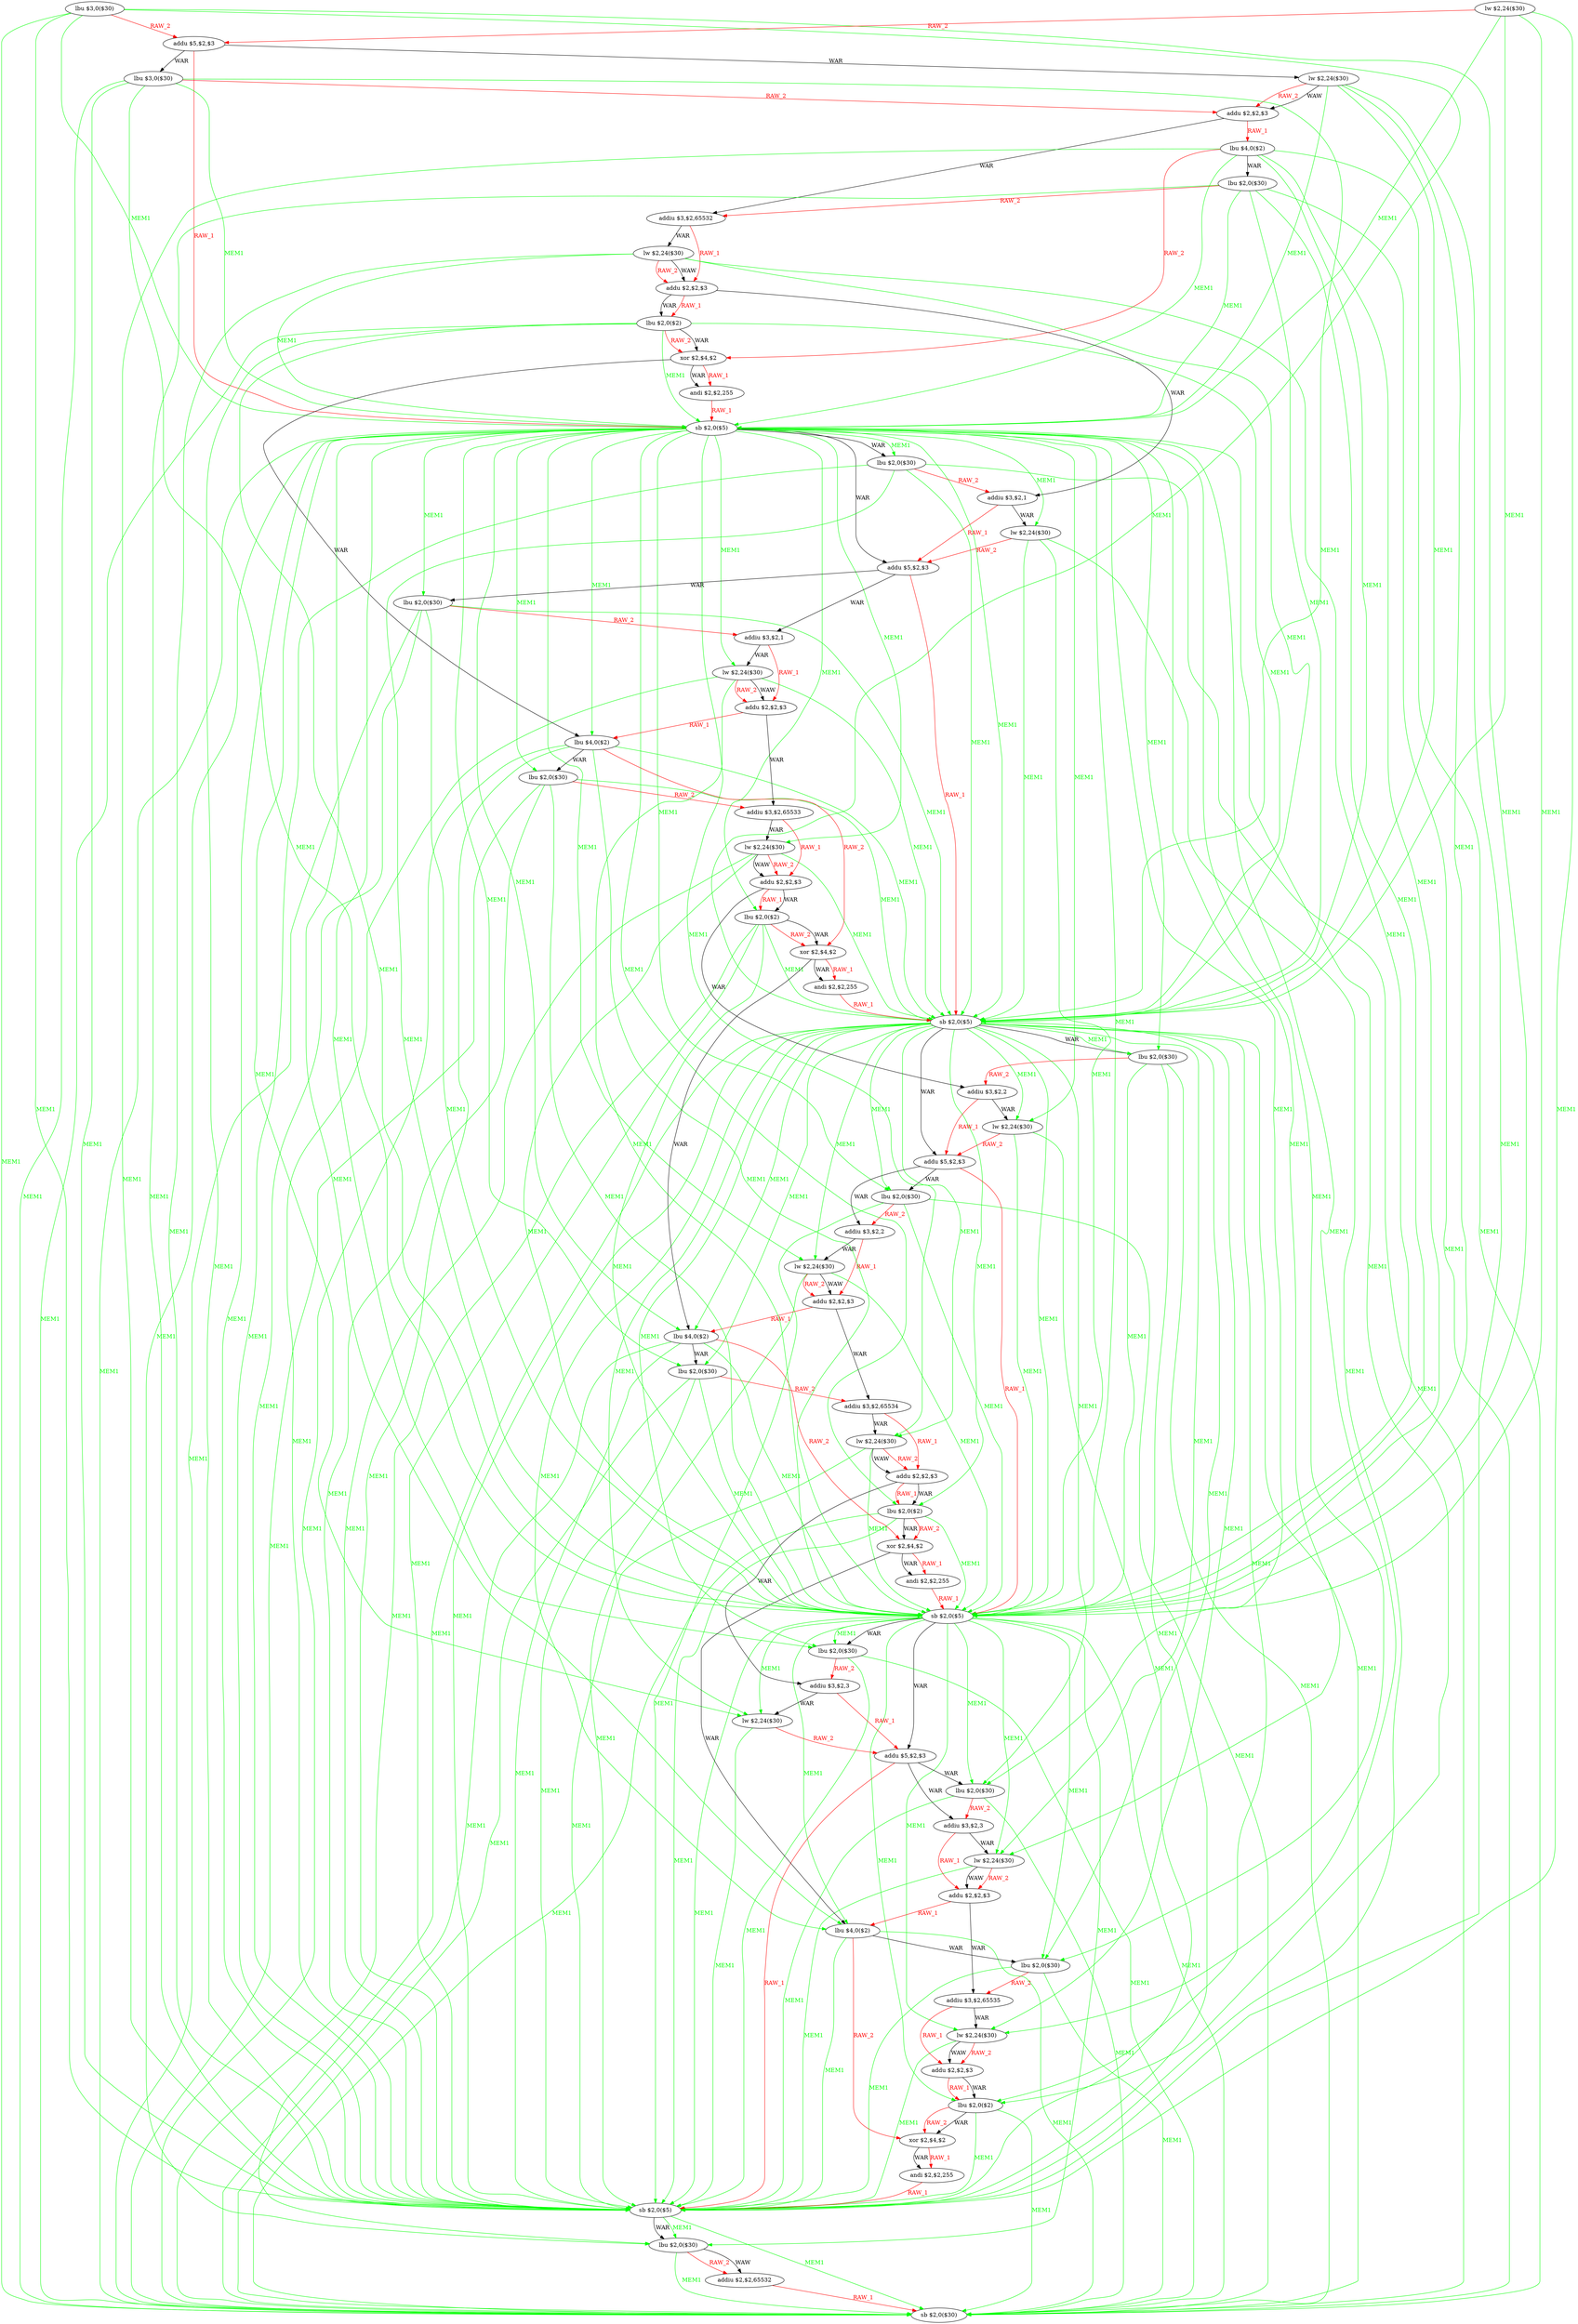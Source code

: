 digraph G1 {
node [shape = ellipse];
i0 [label = "lbu $3,0($30)"] ;
i0 ->  i68 [color = green, fontcolor = green, label= "MEM1"];
i0 ->  i65 [color = green, fontcolor = green, label= "MEM1"];
i0 ->  i48 [color = green, fontcolor = green, label= "MEM1"];
i0 ->  i31 [color = green, fontcolor = green, label= "MEM1"];
i0 ->  i14 [color = green, fontcolor = green, label= "MEM1"];
i0 ->  i2 [color = red, fontcolor = red, label= "RAW_2"];
i68 [label = "sb $2,0($30)"] ;
i65 [label = "sb $2,0($5)"] ;
i65 ->  i68 [color = green, fontcolor = green, label= "MEM1"];
i65 ->  i66 [label= "WAR"];
i65 ->  i66 [color = green, fontcolor = green, label= "MEM1"];
i66 [label = "lbu $2,0($30)"] ;
i66 ->  i68 [color = green, fontcolor = green, label= "MEM1"];
i66 ->  i67 [color = red, fontcolor = red, label= "RAW_2"];
i66 ->  i67 [label= "WAW"];
i67 [label = "addiu $2,$2,65532"] ;
i67 ->  i68 [color = red, fontcolor = red, label= "RAW_1"];
i48 [label = "sb $2,0($5)"] ;
i48 ->  i68 [color = green, fontcolor = green, label= "MEM1"];
i48 ->  i66 [color = green, fontcolor = green, label= "MEM1"];
i48 ->  i65 [color = green, fontcolor = green, label= "MEM1"];
i48 ->  i62 [color = green, fontcolor = green, label= "MEM1"];
i48 ->  i60 [color = green, fontcolor = green, label= "MEM1"];
i48 ->  i58 [color = green, fontcolor = green, label= "MEM1"];
i48 ->  i57 [color = green, fontcolor = green, label= "MEM1"];
i48 ->  i55 [color = green, fontcolor = green, label= "MEM1"];
i48 ->  i53 [color = green, fontcolor = green, label= "MEM1"];
i48 ->  i52 [label= "WAR"];
i48 ->  i51 [color = green, fontcolor = green, label= "MEM1"];
i48 ->  i49 [label= "WAR"];
i48 ->  i49 [color = green, fontcolor = green, label= "MEM1"];
i62 [label = "lbu $2,0($2)"] ;
i62 ->  i68 [color = green, fontcolor = green, label= "MEM1"];
i62 ->  i65 [color = green, fontcolor = green, label= "MEM1"];
i62 ->  i63 [color = red, fontcolor = red, label= "RAW_2"];
i62 ->  i63 [label= "WAR"];
i63 [label = "xor $2,$4,$2"] ;
i63 ->  i64 [color = red, fontcolor = red, label= "RAW_1"];
i63 ->  i64 [label= "WAR"];
i64 [label = "andi $2,$2,255"] ;
i64 ->  i65 [color = red, fontcolor = red, label= "RAW_1"];
i60 [label = "lw $2,24($30)"] ;
i60 ->  i65 [color = green, fontcolor = green, label= "MEM1"];
i60 ->  i61 [color = red, fontcolor = red, label= "RAW_2"];
i60 ->  i61 [label= "WAW"];
i61 [label = "addu $2,$2,$3"] ;
i61 ->  i62 [color = red, fontcolor = red, label= "RAW_1"];
i61 ->  i62 [label= "WAR"];
i58 [label = "lbu $2,0($30)"] ;
i58 ->  i68 [color = green, fontcolor = green, label= "MEM1"];
i58 ->  i65 [color = green, fontcolor = green, label= "MEM1"];
i58 ->  i59 [color = red, fontcolor = red, label= "RAW_2"];
i59 [label = "addiu $3,$2,65535"] ;
i59 ->  i61 [color = red, fontcolor = red, label= "RAW_1"];
i59 ->  i60 [label= "WAR"];
i57 [label = "lbu $4,0($2)"] ;
i57 ->  i68 [color = green, fontcolor = green, label= "MEM1"];
i57 ->  i65 [color = green, fontcolor = green, label= "MEM1"];
i57 ->  i63 [color = red, fontcolor = red, label= "RAW_2"];
i57 ->  i58 [label= "WAR"];
i55 [label = "lw $2,24($30)"] ;
i55 ->  i65 [color = green, fontcolor = green, label= "MEM1"];
i55 ->  i56 [color = red, fontcolor = red, label= "RAW_2"];
i55 ->  i56 [label= "WAW"];
i56 [label = "addu $2,$2,$3"] ;
i56 ->  i59 [label= "WAR"];
i56 ->  i57 [color = red, fontcolor = red, label= "RAW_1"];
i53 [label = "lbu $2,0($30)"] ;
i53 ->  i68 [color = green, fontcolor = green, label= "MEM1"];
i53 ->  i65 [color = green, fontcolor = green, label= "MEM1"];
i53 ->  i54 [color = red, fontcolor = red, label= "RAW_2"];
i54 [label = "addiu $3,$2,3"] ;
i54 ->  i56 [color = red, fontcolor = red, label= "RAW_1"];
i54 ->  i55 [label= "WAR"];
i52 [label = "addu $5,$2,$3"] ;
i52 ->  i65 [color = red, fontcolor = red, label= "RAW_1"];
i52 ->  i54 [label= "WAR"];
i52 ->  i53 [label= "WAR"];
i51 [label = "lw $2,24($30)"] ;
i51 ->  i65 [color = green, fontcolor = green, label= "MEM1"];
i51 ->  i52 [color = red, fontcolor = red, label= "RAW_2"];
i49 [label = "lbu $2,0($30)"] ;
i49 ->  i68 [color = green, fontcolor = green, label= "MEM1"];
i49 ->  i65 [color = green, fontcolor = green, label= "MEM1"];
i49 ->  i50 [color = red, fontcolor = red, label= "RAW_2"];
i50 [label = "addiu $3,$2,3"] ;
i50 ->  i52 [color = red, fontcolor = red, label= "RAW_1"];
i50 ->  i51 [label= "WAR"];
i31 [label = "sb $2,0($5)"] ;
i31 ->  i68 [color = green, fontcolor = green, label= "MEM1"];
i31 ->  i66 [color = green, fontcolor = green, label= "MEM1"];
i31 ->  i65 [color = green, fontcolor = green, label= "MEM1"];
i31 ->  i62 [color = green, fontcolor = green, label= "MEM1"];
i31 ->  i60 [color = green, fontcolor = green, label= "MEM1"];
i31 ->  i58 [color = green, fontcolor = green, label= "MEM1"];
i31 ->  i57 [color = green, fontcolor = green, label= "MEM1"];
i31 ->  i55 [color = green, fontcolor = green, label= "MEM1"];
i31 ->  i53 [color = green, fontcolor = green, label= "MEM1"];
i31 ->  i51 [color = green, fontcolor = green, label= "MEM1"];
i31 ->  i49 [color = green, fontcolor = green, label= "MEM1"];
i31 ->  i48 [color = green, fontcolor = green, label= "MEM1"];
i31 ->  i45 [color = green, fontcolor = green, label= "MEM1"];
i31 ->  i43 [color = green, fontcolor = green, label= "MEM1"];
i31 ->  i41 [color = green, fontcolor = green, label= "MEM1"];
i31 ->  i40 [color = green, fontcolor = green, label= "MEM1"];
i31 ->  i38 [color = green, fontcolor = green, label= "MEM1"];
i31 ->  i36 [color = green, fontcolor = green, label= "MEM1"];
i31 ->  i35 [label= "WAR"];
i31 ->  i34 [color = green, fontcolor = green, label= "MEM1"];
i31 ->  i32 [label= "WAR"];
i31 ->  i32 [color = green, fontcolor = green, label= "MEM1"];
i45 [label = "lbu $2,0($2)"] ;
i45 ->  i68 [color = green, fontcolor = green, label= "MEM1"];
i45 ->  i65 [color = green, fontcolor = green, label= "MEM1"];
i45 ->  i48 [color = green, fontcolor = green, label= "MEM1"];
i45 ->  i46 [color = red, fontcolor = red, label= "RAW_2"];
i45 ->  i46 [label= "WAR"];
i46 [label = "xor $2,$4,$2"] ;
i46 ->  i57 [label= "WAR"];
i46 ->  i47 [color = red, fontcolor = red, label= "RAW_1"];
i46 ->  i47 [label= "WAR"];
i47 [label = "andi $2,$2,255"] ;
i47 ->  i48 [color = red, fontcolor = red, label= "RAW_1"];
i43 [label = "lw $2,24($30)"] ;
i43 ->  i65 [color = green, fontcolor = green, label= "MEM1"];
i43 ->  i48 [color = green, fontcolor = green, label= "MEM1"];
i43 ->  i44 [color = red, fontcolor = red, label= "RAW_2"];
i43 ->  i44 [label= "WAW"];
i44 [label = "addu $2,$2,$3"] ;
i44 ->  i50 [label= "WAR"];
i44 ->  i45 [color = red, fontcolor = red, label= "RAW_1"];
i44 ->  i45 [label= "WAR"];
i41 [label = "lbu $2,0($30)"] ;
i41 ->  i68 [color = green, fontcolor = green, label= "MEM1"];
i41 ->  i65 [color = green, fontcolor = green, label= "MEM1"];
i41 ->  i48 [color = green, fontcolor = green, label= "MEM1"];
i41 ->  i42 [color = red, fontcolor = red, label= "RAW_2"];
i42 [label = "addiu $3,$2,65534"] ;
i42 ->  i44 [color = red, fontcolor = red, label= "RAW_1"];
i42 ->  i43 [label= "WAR"];
i40 [label = "lbu $4,0($2)"] ;
i40 ->  i68 [color = green, fontcolor = green, label= "MEM1"];
i40 ->  i65 [color = green, fontcolor = green, label= "MEM1"];
i40 ->  i48 [color = green, fontcolor = green, label= "MEM1"];
i40 ->  i46 [color = red, fontcolor = red, label= "RAW_2"];
i40 ->  i41 [label= "WAR"];
i38 [label = "lw $2,24($30)"] ;
i38 ->  i65 [color = green, fontcolor = green, label= "MEM1"];
i38 ->  i48 [color = green, fontcolor = green, label= "MEM1"];
i38 ->  i39 [color = red, fontcolor = red, label= "RAW_2"];
i38 ->  i39 [label= "WAW"];
i39 [label = "addu $2,$2,$3"] ;
i39 ->  i42 [label= "WAR"];
i39 ->  i40 [color = red, fontcolor = red, label= "RAW_1"];
i36 [label = "lbu $2,0($30)"] ;
i36 ->  i68 [color = green, fontcolor = green, label= "MEM1"];
i36 ->  i65 [color = green, fontcolor = green, label= "MEM1"];
i36 ->  i48 [color = green, fontcolor = green, label= "MEM1"];
i36 ->  i37 [color = red, fontcolor = red, label= "RAW_2"];
i37 [label = "addiu $3,$2,2"] ;
i37 ->  i39 [color = red, fontcolor = red, label= "RAW_1"];
i37 ->  i38 [label= "WAR"];
i35 [label = "addu $5,$2,$3"] ;
i35 ->  i48 [color = red, fontcolor = red, label= "RAW_1"];
i35 ->  i37 [label= "WAR"];
i35 ->  i36 [label= "WAR"];
i34 [label = "lw $2,24($30)"] ;
i34 ->  i65 [color = green, fontcolor = green, label= "MEM1"];
i34 ->  i48 [color = green, fontcolor = green, label= "MEM1"];
i34 ->  i35 [color = red, fontcolor = red, label= "RAW_2"];
i32 [label = "lbu $2,0($30)"] ;
i32 ->  i68 [color = green, fontcolor = green, label= "MEM1"];
i32 ->  i65 [color = green, fontcolor = green, label= "MEM1"];
i32 ->  i48 [color = green, fontcolor = green, label= "MEM1"];
i32 ->  i33 [color = red, fontcolor = red, label= "RAW_2"];
i33 [label = "addiu $3,$2,2"] ;
i33 ->  i35 [color = red, fontcolor = red, label= "RAW_1"];
i33 ->  i34 [label= "WAR"];
i14 [label = "sb $2,0($5)"] ;
i14 ->  i68 [color = green, fontcolor = green, label= "MEM1"];
i14 ->  i66 [color = green, fontcolor = green, label= "MEM1"];
i14 ->  i65 [color = green, fontcolor = green, label= "MEM1"];
i14 ->  i62 [color = green, fontcolor = green, label= "MEM1"];
i14 ->  i60 [color = green, fontcolor = green, label= "MEM1"];
i14 ->  i58 [color = green, fontcolor = green, label= "MEM1"];
i14 ->  i57 [color = green, fontcolor = green, label= "MEM1"];
i14 ->  i55 [color = green, fontcolor = green, label= "MEM1"];
i14 ->  i53 [color = green, fontcolor = green, label= "MEM1"];
i14 ->  i51 [color = green, fontcolor = green, label= "MEM1"];
i14 ->  i49 [color = green, fontcolor = green, label= "MEM1"];
i14 ->  i48 [color = green, fontcolor = green, label= "MEM1"];
i14 ->  i45 [color = green, fontcolor = green, label= "MEM1"];
i14 ->  i43 [color = green, fontcolor = green, label= "MEM1"];
i14 ->  i41 [color = green, fontcolor = green, label= "MEM1"];
i14 ->  i40 [color = green, fontcolor = green, label= "MEM1"];
i14 ->  i38 [color = green, fontcolor = green, label= "MEM1"];
i14 ->  i36 [color = green, fontcolor = green, label= "MEM1"];
i14 ->  i34 [color = green, fontcolor = green, label= "MEM1"];
i14 ->  i32 [color = green, fontcolor = green, label= "MEM1"];
i14 ->  i31 [color = green, fontcolor = green, label= "MEM1"];
i14 ->  i28 [color = green, fontcolor = green, label= "MEM1"];
i14 ->  i26 [color = green, fontcolor = green, label= "MEM1"];
i14 ->  i24 [color = green, fontcolor = green, label= "MEM1"];
i14 ->  i23 [color = green, fontcolor = green, label= "MEM1"];
i14 ->  i21 [color = green, fontcolor = green, label= "MEM1"];
i14 ->  i19 [color = green, fontcolor = green, label= "MEM1"];
i14 ->  i18 [label= "WAR"];
i14 ->  i17 [color = green, fontcolor = green, label= "MEM1"];
i14 ->  i15 [label= "WAR"];
i14 ->  i15 [color = green, fontcolor = green, label= "MEM1"];
i28 [label = "lbu $2,0($2)"] ;
i28 ->  i68 [color = green, fontcolor = green, label= "MEM1"];
i28 ->  i65 [color = green, fontcolor = green, label= "MEM1"];
i28 ->  i48 [color = green, fontcolor = green, label= "MEM1"];
i28 ->  i31 [color = green, fontcolor = green, label= "MEM1"];
i28 ->  i29 [color = red, fontcolor = red, label= "RAW_2"];
i28 ->  i29 [label= "WAR"];
i29 [label = "xor $2,$4,$2"] ;
i29 ->  i40 [label= "WAR"];
i29 ->  i30 [color = red, fontcolor = red, label= "RAW_1"];
i29 ->  i30 [label= "WAR"];
i30 [label = "andi $2,$2,255"] ;
i30 ->  i31 [color = red, fontcolor = red, label= "RAW_1"];
i26 [label = "lw $2,24($30)"] ;
i26 ->  i65 [color = green, fontcolor = green, label= "MEM1"];
i26 ->  i48 [color = green, fontcolor = green, label= "MEM1"];
i26 ->  i31 [color = green, fontcolor = green, label= "MEM1"];
i26 ->  i27 [color = red, fontcolor = red, label= "RAW_2"];
i26 ->  i27 [label= "WAW"];
i27 [label = "addu $2,$2,$3"] ;
i27 ->  i33 [label= "WAR"];
i27 ->  i28 [color = red, fontcolor = red, label= "RAW_1"];
i27 ->  i28 [label= "WAR"];
i24 [label = "lbu $2,0($30)"] ;
i24 ->  i68 [color = green, fontcolor = green, label= "MEM1"];
i24 ->  i65 [color = green, fontcolor = green, label= "MEM1"];
i24 ->  i48 [color = green, fontcolor = green, label= "MEM1"];
i24 ->  i31 [color = green, fontcolor = green, label= "MEM1"];
i24 ->  i25 [color = red, fontcolor = red, label= "RAW_2"];
i25 [label = "addiu $3,$2,65533"] ;
i25 ->  i27 [color = red, fontcolor = red, label= "RAW_1"];
i25 ->  i26 [label= "WAR"];
i23 [label = "lbu $4,0($2)"] ;
i23 ->  i68 [color = green, fontcolor = green, label= "MEM1"];
i23 ->  i65 [color = green, fontcolor = green, label= "MEM1"];
i23 ->  i48 [color = green, fontcolor = green, label= "MEM1"];
i23 ->  i31 [color = green, fontcolor = green, label= "MEM1"];
i23 ->  i29 [color = red, fontcolor = red, label= "RAW_2"];
i23 ->  i24 [label= "WAR"];
i21 [label = "lw $2,24($30)"] ;
i21 ->  i65 [color = green, fontcolor = green, label= "MEM1"];
i21 ->  i48 [color = green, fontcolor = green, label= "MEM1"];
i21 ->  i31 [color = green, fontcolor = green, label= "MEM1"];
i21 ->  i22 [color = red, fontcolor = red, label= "RAW_2"];
i21 ->  i22 [label= "WAW"];
i22 [label = "addu $2,$2,$3"] ;
i22 ->  i25 [label= "WAR"];
i22 ->  i23 [color = red, fontcolor = red, label= "RAW_1"];
i19 [label = "lbu $2,0($30)"] ;
i19 ->  i68 [color = green, fontcolor = green, label= "MEM1"];
i19 ->  i65 [color = green, fontcolor = green, label= "MEM1"];
i19 ->  i48 [color = green, fontcolor = green, label= "MEM1"];
i19 ->  i31 [color = green, fontcolor = green, label= "MEM1"];
i19 ->  i20 [color = red, fontcolor = red, label= "RAW_2"];
i20 [label = "addiu $3,$2,1"] ;
i20 ->  i22 [color = red, fontcolor = red, label= "RAW_1"];
i20 ->  i21 [label= "WAR"];
i18 [label = "addu $5,$2,$3"] ;
i18 ->  i31 [color = red, fontcolor = red, label= "RAW_1"];
i18 ->  i20 [label= "WAR"];
i18 ->  i19 [label= "WAR"];
i17 [label = "lw $2,24($30)"] ;
i17 ->  i65 [color = green, fontcolor = green, label= "MEM1"];
i17 ->  i48 [color = green, fontcolor = green, label= "MEM1"];
i17 ->  i31 [color = green, fontcolor = green, label= "MEM1"];
i17 ->  i18 [color = red, fontcolor = red, label= "RAW_2"];
i15 [label = "lbu $2,0($30)"] ;
i15 ->  i68 [color = green, fontcolor = green, label= "MEM1"];
i15 ->  i65 [color = green, fontcolor = green, label= "MEM1"];
i15 ->  i48 [color = green, fontcolor = green, label= "MEM1"];
i15 ->  i31 [color = green, fontcolor = green, label= "MEM1"];
i15 ->  i16 [color = red, fontcolor = red, label= "RAW_2"];
i16 [label = "addiu $3,$2,1"] ;
i16 ->  i18 [color = red, fontcolor = red, label= "RAW_1"];
i16 ->  i17 [label= "WAR"];
i2 [label = "addu $5,$2,$3"] ;
i2 ->  i14 [color = red, fontcolor = red, label= "RAW_1"];
i2 ->  i4 [label= "WAR"];
i2 ->  i3 [label= "WAR"];
i4 [label = "lw $2,24($30)"] ;
i4 ->  i65 [color = green, fontcolor = green, label= "MEM1"];
i4 ->  i48 [color = green, fontcolor = green, label= "MEM1"];
i4 ->  i31 [color = green, fontcolor = green, label= "MEM1"];
i4 ->  i14 [color = green, fontcolor = green, label= "MEM1"];
i4 ->  i5 [color = red, fontcolor = red, label= "RAW_2"];
i4 ->  i5 [label= "WAW"];
i5 [label = "addu $2,$2,$3"] ;
i5 ->  i8 [label= "WAR"];
i5 ->  i6 [color = red, fontcolor = red, label= "RAW_1"];
i8 [label = "addiu $3,$2,65532"] ;
i8 ->  i10 [color = red, fontcolor = red, label= "RAW_1"];
i8 ->  i9 [label= "WAR"];
i10 [label = "addu $2,$2,$3"] ;
i10 ->  i16 [label= "WAR"];
i10 ->  i11 [color = red, fontcolor = red, label= "RAW_1"];
i10 ->  i11 [label= "WAR"];
i11 [label = "lbu $2,0($2)"] ;
i11 ->  i68 [color = green, fontcolor = green, label= "MEM1"];
i11 ->  i65 [color = green, fontcolor = green, label= "MEM1"];
i11 ->  i48 [color = green, fontcolor = green, label= "MEM1"];
i11 ->  i31 [color = green, fontcolor = green, label= "MEM1"];
i11 ->  i14 [color = green, fontcolor = green, label= "MEM1"];
i11 ->  i12 [color = red, fontcolor = red, label= "RAW_2"];
i11 ->  i12 [label= "WAR"];
i12 [label = "xor $2,$4,$2"] ;
i12 ->  i23 [label= "WAR"];
i12 ->  i13 [color = red, fontcolor = red, label= "RAW_1"];
i12 ->  i13 [label= "WAR"];
i13 [label = "andi $2,$2,255"] ;
i13 ->  i14 [color = red, fontcolor = red, label= "RAW_1"];
i9 [label = "lw $2,24($30)"] ;
i9 ->  i65 [color = green, fontcolor = green, label= "MEM1"];
i9 ->  i48 [color = green, fontcolor = green, label= "MEM1"];
i9 ->  i31 [color = green, fontcolor = green, label= "MEM1"];
i9 ->  i14 [color = green, fontcolor = green, label= "MEM1"];
i9 ->  i10 [color = red, fontcolor = red, label= "RAW_2"];
i9 ->  i10 [label= "WAW"];
i6 [label = "lbu $4,0($2)"] ;
i6 ->  i68 [color = green, fontcolor = green, label= "MEM1"];
i6 ->  i65 [color = green, fontcolor = green, label= "MEM1"];
i6 ->  i48 [color = green, fontcolor = green, label= "MEM1"];
i6 ->  i31 [color = green, fontcolor = green, label= "MEM1"];
i6 ->  i14 [color = green, fontcolor = green, label= "MEM1"];
i6 ->  i12 [color = red, fontcolor = red, label= "RAW_2"];
i6 ->  i7 [label= "WAR"];
i7 [label = "lbu $2,0($30)"] ;
i7 ->  i68 [color = green, fontcolor = green, label= "MEM1"];
i7 ->  i65 [color = green, fontcolor = green, label= "MEM1"];
i7 ->  i48 [color = green, fontcolor = green, label= "MEM1"];
i7 ->  i31 [color = green, fontcolor = green, label= "MEM1"];
i7 ->  i14 [color = green, fontcolor = green, label= "MEM1"];
i7 ->  i8 [color = red, fontcolor = red, label= "RAW_2"];
i3 [label = "lbu $3,0($30)"] ;
i3 ->  i68 [color = green, fontcolor = green, label= "MEM1"];
i3 ->  i65 [color = green, fontcolor = green, label= "MEM1"];
i3 ->  i48 [color = green, fontcolor = green, label= "MEM1"];
i3 ->  i31 [color = green, fontcolor = green, label= "MEM1"];
i3 ->  i14 [color = green, fontcolor = green, label= "MEM1"];
i3 ->  i5 [color = red, fontcolor = red, label= "RAW_2"];
i1 [label = "lw $2,24($30)"] ;
i1 ->  i65 [color = green, fontcolor = green, label= "MEM1"];
i1 ->  i48 [color = green, fontcolor = green, label= "MEM1"];
i1 ->  i31 [color = green, fontcolor = green, label= "MEM1"];
i1 ->  i14 [color = green, fontcolor = green, label= "MEM1"];
i1 ->  i2 [color = red, fontcolor = red, label= "RAW_2"];
}
